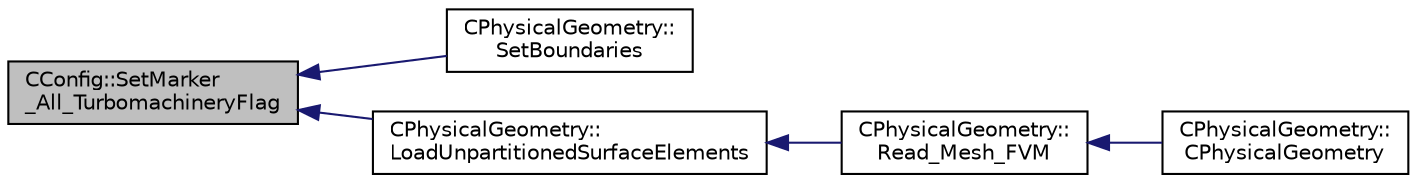 digraph "CConfig::SetMarker_All_TurbomachineryFlag"
{
  edge [fontname="Helvetica",fontsize="10",labelfontname="Helvetica",labelfontsize="10"];
  node [fontname="Helvetica",fontsize="10",shape=record];
  rankdir="LR";
  Node14944 [label="CConfig::SetMarker\l_All_TurbomachineryFlag",height=0.2,width=0.4,color="black", fillcolor="grey75", style="filled", fontcolor="black"];
  Node14944 -> Node14945 [dir="back",color="midnightblue",fontsize="10",style="solid",fontname="Helvetica"];
  Node14945 [label="CPhysicalGeometry::\lSetBoundaries",height=0.2,width=0.4,color="black", fillcolor="white", style="filled",URL="$class_c_physical_geometry.html#a1350e4d05928db566e3d14fa5dc2587a",tooltip="Set the send receive boundaries of the grid. "];
  Node14944 -> Node14946 [dir="back",color="midnightblue",fontsize="10",style="solid",fontname="Helvetica"];
  Node14946 [label="CPhysicalGeometry::\lLoadUnpartitionedSurfaceElements",height=0.2,width=0.4,color="black", fillcolor="white", style="filled",URL="$class_c_physical_geometry.html#a23692062ec01893ef6b5ae53fcbbf022",tooltip="Loads the boundary elements (markers) from the mesh reader object into the primal element data struct..."];
  Node14946 -> Node14947 [dir="back",color="midnightblue",fontsize="10",style="solid",fontname="Helvetica"];
  Node14947 [label="CPhysicalGeometry::\lRead_Mesh_FVM",height=0.2,width=0.4,color="black", fillcolor="white", style="filled",URL="$class_c_physical_geometry.html#ad4096218a43c6a5ec4c56576c0c30e5b",tooltip="Reads the geometry of the grid and adjust the boundary conditions with the configuration file in para..."];
  Node14947 -> Node14948 [dir="back",color="midnightblue",fontsize="10",style="solid",fontname="Helvetica"];
  Node14948 [label="CPhysicalGeometry::\lCPhysicalGeometry",height=0.2,width=0.4,color="black", fillcolor="white", style="filled",URL="$class_c_physical_geometry.html#a075a737b341a64de5463ddd41096692e",tooltip="Reads the geometry of the grid and adjust the boundary conditions with the configuration file..."];
}
